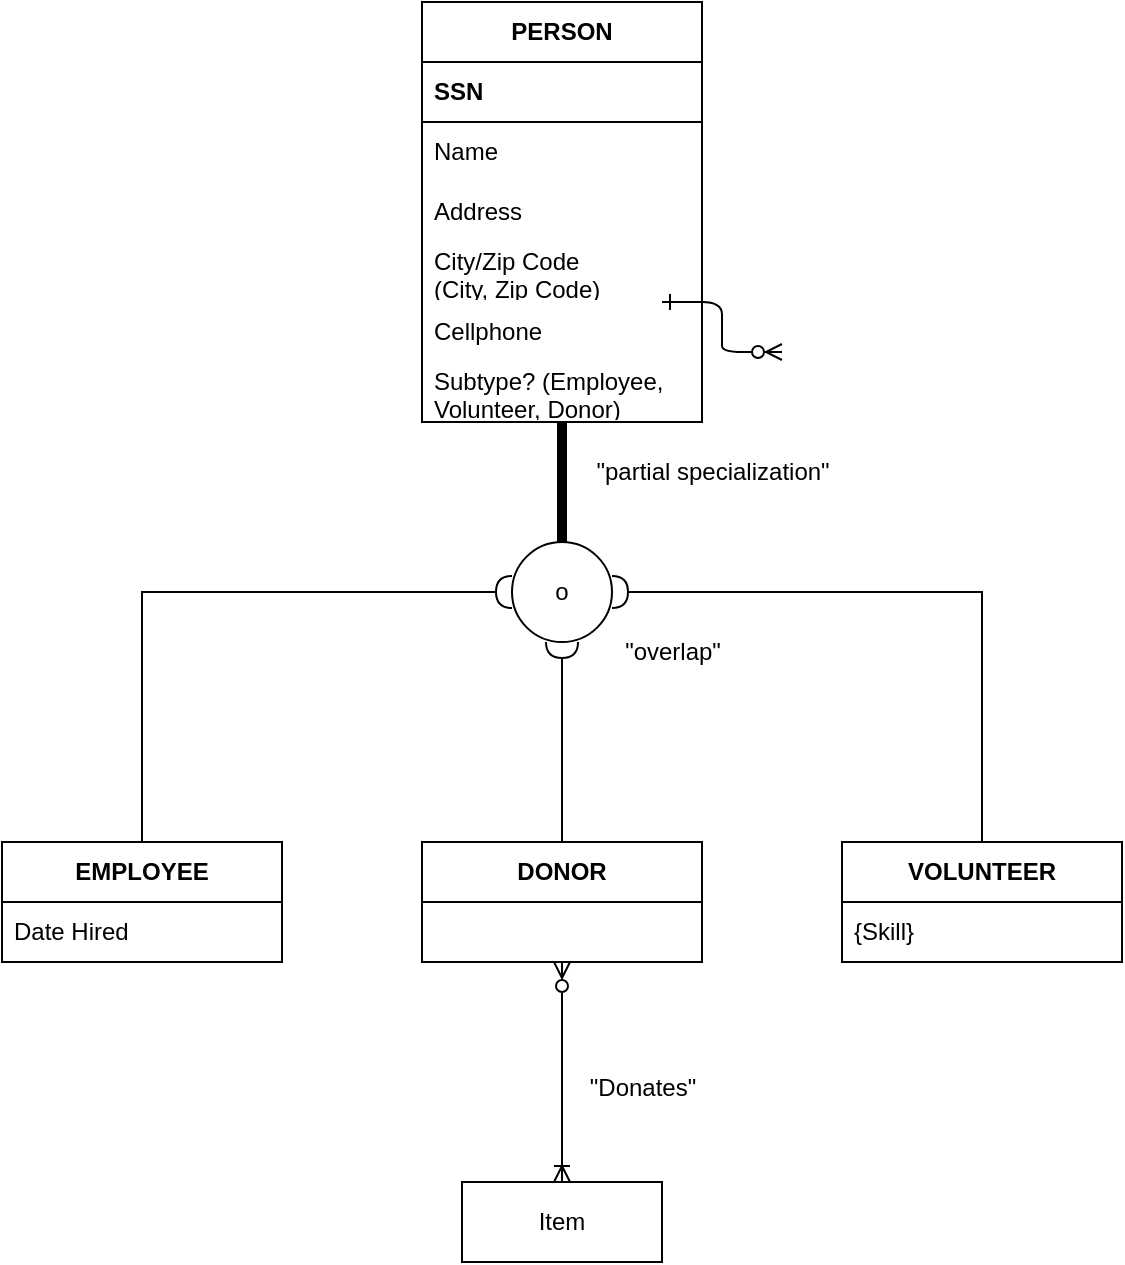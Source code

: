 <mxfile version="26.0.11" pages="2">
  <diagram id="R2lEEEUBdFMjLlhIrx00" name="Exercise 1">
    <mxGraphModel dx="1434" dy="772" grid="1" gridSize="10" guides="1" tooltips="1" connect="1" arrows="1" fold="1" page="1" pageScale="1" pageWidth="850" pageHeight="1100" math="0" shadow="0" extFonts="Permanent Marker^https://fonts.googleapis.com/css?family=Permanent+Marker">
      <root>
        <mxCell id="0" />
        <mxCell id="1" parent="0" />
        <mxCell id="C-vyLk0tnHw3VtMMgP7b-12" value="" style="edgeStyle=entityRelationEdgeStyle;endArrow=ERzeroToMany;startArrow=ERone;endFill=1;startFill=0;" parent="1" edge="1">
          <mxGeometry width="100" height="100" relative="1" as="geometry">
            <mxPoint x="400" y="180" as="sourcePoint" />
            <mxPoint x="460" y="205" as="targetPoint" />
          </mxGeometry>
        </mxCell>
        <mxCell id="-JVhzOyHGudoEa-SjRbQ-12" value="&lt;b&gt;PERSON&lt;/b&gt;" style="swimlane;fontStyle=0;childLayout=stackLayout;horizontal=1;startSize=30;horizontalStack=0;resizeParent=1;resizeParentMax=0;resizeLast=0;collapsible=1;marginBottom=0;whiteSpace=wrap;html=1;" parent="1" vertex="1">
          <mxGeometry x="280" y="30" width="140" height="210" as="geometry" />
        </mxCell>
        <mxCell id="-JVhzOyHGudoEa-SjRbQ-13" value="SSN" style="text;strokeColor=default;fillColor=none;align=left;verticalAlign=middle;spacingLeft=4;spacingRight=4;overflow=hidden;points=[[0,0.5],[1,0.5]];portConstraint=eastwest;rotatable=0;whiteSpace=wrap;html=1;fontStyle=1" parent="-JVhzOyHGudoEa-SjRbQ-12" vertex="1">
          <mxGeometry y="30" width="140" height="30" as="geometry" />
        </mxCell>
        <mxCell id="-JVhzOyHGudoEa-SjRbQ-14" value="Name&lt;span style=&quot;white-space: pre;&quot;&gt;&#x9;&lt;/span&gt;" style="text;strokeColor=none;fillColor=none;align=left;verticalAlign=middle;spacingLeft=4;spacingRight=4;overflow=hidden;points=[[0,0.5],[1,0.5]];portConstraint=eastwest;rotatable=0;whiteSpace=wrap;html=1;" parent="-JVhzOyHGudoEa-SjRbQ-12" vertex="1">
          <mxGeometry y="60" width="140" height="30" as="geometry" />
        </mxCell>
        <mxCell id="-JVhzOyHGudoEa-SjRbQ-15" value="Address" style="text;strokeColor=none;fillColor=none;align=left;verticalAlign=middle;spacingLeft=4;spacingRight=4;overflow=hidden;points=[[0,0.5],[1,0.5]];portConstraint=eastwest;rotatable=0;whiteSpace=wrap;html=1;" parent="-JVhzOyHGudoEa-SjRbQ-12" vertex="1">
          <mxGeometry y="90" width="140" height="30" as="geometry" />
        </mxCell>
        <mxCell id="-JVhzOyHGudoEa-SjRbQ-21" value="City/Zip Code&lt;div&gt;(City, Zip Code)&lt;/div&gt;" style="text;strokeColor=none;fillColor=none;align=left;verticalAlign=middle;spacingLeft=4;spacingRight=4;overflow=hidden;points=[[0,0.5],[1,0.5]];portConstraint=eastwest;rotatable=0;whiteSpace=wrap;html=1;" parent="-JVhzOyHGudoEa-SjRbQ-12" vertex="1">
          <mxGeometry y="120" width="140" height="30" as="geometry" />
        </mxCell>
        <mxCell id="-JVhzOyHGudoEa-SjRbQ-20" value="Cellphone" style="text;strokeColor=none;fillColor=none;align=left;verticalAlign=middle;spacingLeft=4;spacingRight=4;overflow=hidden;points=[[0,0.5],[1,0.5]];portConstraint=eastwest;rotatable=0;whiteSpace=wrap;html=1;" parent="-JVhzOyHGudoEa-SjRbQ-12" vertex="1">
          <mxGeometry y="150" width="140" height="30" as="geometry" />
        </mxCell>
        <mxCell id="-JVhzOyHGudoEa-SjRbQ-74" value="Subtype? (Employee, Volunteer, Donor)" style="text;strokeColor=none;fillColor=none;align=left;verticalAlign=middle;spacingLeft=4;spacingRight=4;overflow=hidden;points=[[0,0.5],[1,0.5]];portConstraint=eastwest;rotatable=0;whiteSpace=wrap;html=1;" parent="-JVhzOyHGudoEa-SjRbQ-12" vertex="1">
          <mxGeometry y="180" width="140" height="30" as="geometry" />
        </mxCell>
        <mxCell id="-JVhzOyHGudoEa-SjRbQ-63" style="edgeStyle=orthogonalEdgeStyle;rounded=0;orthogonalLoop=1;jettySize=auto;html=1;entryX=0;entryY=0.5;entryDx=0;entryDy=0;endArrow=halfCircle;startFill=0;endFill=0;" parent="1" source="-JVhzOyHGudoEa-SjRbQ-22" target="-JVhzOyHGudoEa-SjRbQ-35" edge="1">
          <mxGeometry relative="1" as="geometry">
            <Array as="points">
              <mxPoint x="140" y="325" />
            </Array>
          </mxGeometry>
        </mxCell>
        <mxCell id="-JVhzOyHGudoEa-SjRbQ-22" value="&lt;b&gt;EMPLOYEE&lt;/b&gt;" style="swimlane;fontStyle=0;childLayout=stackLayout;horizontal=1;startSize=30;horizontalStack=0;resizeParent=1;resizeParentMax=0;resizeLast=0;collapsible=1;marginBottom=0;whiteSpace=wrap;html=1;" parent="1" vertex="1">
          <mxGeometry x="70" y="450" width="140" height="60" as="geometry" />
        </mxCell>
        <mxCell id="-JVhzOyHGudoEa-SjRbQ-24" value="Date Hired" style="text;strokeColor=none;fillColor=none;align=left;verticalAlign=middle;spacingLeft=4;spacingRight=4;overflow=hidden;points=[[0,0.5],[1,0.5]];portConstraint=eastwest;rotatable=0;whiteSpace=wrap;html=1;" parent="-JVhzOyHGudoEa-SjRbQ-22" vertex="1">
          <mxGeometry y="30" width="140" height="30" as="geometry" />
        </mxCell>
        <mxCell id="-JVhzOyHGudoEa-SjRbQ-28" value="&lt;b&gt;VOLUNTEER&lt;/b&gt;" style="swimlane;fontStyle=0;childLayout=stackLayout;horizontal=1;startSize=30;horizontalStack=0;resizeParent=1;resizeParentMax=0;resizeLast=0;collapsible=1;marginBottom=0;whiteSpace=wrap;html=1;" parent="1" vertex="1">
          <mxGeometry x="490" y="450" width="140" height="60" as="geometry" />
        </mxCell>
        <mxCell id="-JVhzOyHGudoEa-SjRbQ-29" value="{Skill}" style="text;strokeColor=none;fillColor=none;align=left;verticalAlign=middle;spacingLeft=4;spacingRight=4;overflow=hidden;points=[[0,0.5],[1,0.5]];portConstraint=eastwest;rotatable=0;whiteSpace=wrap;html=1;" parent="-JVhzOyHGudoEa-SjRbQ-28" vertex="1">
          <mxGeometry y="30" width="140" height="30" as="geometry" />
        </mxCell>
        <mxCell id="-JVhzOyHGudoEa-SjRbQ-64" style="edgeStyle=orthogonalEdgeStyle;rounded=0;orthogonalLoop=1;jettySize=auto;html=1;entryX=0.5;entryY=1;entryDx=0;entryDy=0;endArrow=halfCircle;startFill=0;endFill=0;" parent="1" source="-JVhzOyHGudoEa-SjRbQ-30" target="-JVhzOyHGudoEa-SjRbQ-35" edge="1">
          <mxGeometry relative="1" as="geometry" />
        </mxCell>
        <mxCell id="-JVhzOyHGudoEa-SjRbQ-30" value="&lt;b&gt;DONOR&lt;/b&gt;" style="swimlane;fontStyle=0;childLayout=stackLayout;horizontal=1;startSize=30;horizontalStack=0;resizeParent=1;resizeParentMax=0;resizeLast=0;collapsible=1;marginBottom=0;whiteSpace=wrap;html=1;" parent="1" vertex="1">
          <mxGeometry x="280" y="450" width="140" height="60" as="geometry" />
        </mxCell>
        <mxCell id="-JVhzOyHGudoEa-SjRbQ-59" style="edgeStyle=orthogonalEdgeStyle;rounded=0;orthogonalLoop=1;jettySize=auto;html=1;endArrow=none;startFill=0;curved=0;shadow=0;jumpSize=12;strokeWidth=5;" parent="1" source="-JVhzOyHGudoEa-SjRbQ-35" target="-JVhzOyHGudoEa-SjRbQ-12" edge="1">
          <mxGeometry relative="1" as="geometry" />
        </mxCell>
        <mxCell id="-JVhzOyHGudoEa-SjRbQ-65" style="edgeStyle=orthogonalEdgeStyle;rounded=0;orthogonalLoop=1;jettySize=auto;html=1;entryX=0.5;entryY=0;entryDx=0;entryDy=0;endArrow=none;startFill=0;startArrow=halfCircle;" parent="1" source="-JVhzOyHGudoEa-SjRbQ-35" target="-JVhzOyHGudoEa-SjRbQ-28" edge="1">
          <mxGeometry relative="1" as="geometry" />
        </mxCell>
        <mxCell id="-JVhzOyHGudoEa-SjRbQ-35" value="o" style="ellipse;whiteSpace=wrap;html=1;aspect=fixed;" parent="1" vertex="1">
          <mxGeometry x="325" y="300" width="50" height="50" as="geometry" />
        </mxCell>
        <mxCell id="-JVhzOyHGudoEa-SjRbQ-69" style="edgeStyle=orthogonalEdgeStyle;rounded=0;orthogonalLoop=1;jettySize=auto;html=1;endArrow=ERzeroToMany;endFill=0;startArrow=ERoneToMany;startFill=0;" parent="1" source="-JVhzOyHGudoEa-SjRbQ-68" target="-JVhzOyHGudoEa-SjRbQ-30" edge="1">
          <mxGeometry relative="1" as="geometry" />
        </mxCell>
        <mxCell id="-JVhzOyHGudoEa-SjRbQ-68" value="Item" style="whiteSpace=wrap;html=1;align=center;" parent="1" vertex="1">
          <mxGeometry x="300" y="620" width="100" height="40" as="geometry" />
        </mxCell>
        <mxCell id="-JVhzOyHGudoEa-SjRbQ-71" value="&quot;Donates&quot;" style="text;html=1;align=center;verticalAlign=middle;resizable=0;points=[];autosize=1;strokeColor=none;fillColor=none;" parent="1" vertex="1">
          <mxGeometry x="350" y="558" width="80" height="30" as="geometry" />
        </mxCell>
        <mxCell id="-JVhzOyHGudoEa-SjRbQ-72" value="&quot;partial specialization&quot;" style="text;html=1;align=center;verticalAlign=middle;resizable=0;points=[];autosize=1;strokeColor=none;fillColor=none;" parent="1" vertex="1">
          <mxGeometry x="355" y="250" width="140" height="30" as="geometry" />
        </mxCell>
        <mxCell id="-JVhzOyHGudoEa-SjRbQ-73" value="&quot;overlap&quot;" style="text;html=1;align=center;verticalAlign=middle;resizable=0;points=[];autosize=1;strokeColor=none;fillColor=none;" parent="1" vertex="1">
          <mxGeometry x="370" y="340" width="70" height="30" as="geometry" />
        </mxCell>
      </root>
    </mxGraphModel>
  </diagram>
  <diagram id="mgGNEhbARVzYM9EFW3mI" name="Exercise 2">
    <mxGraphModel dx="1472" dy="415" grid="1" gridSize="10" guides="1" tooltips="1" connect="1" arrows="1" fold="1" page="1" pageScale="1" pageWidth="850" pageHeight="1100" math="0" shadow="0">
      <root>
        <mxCell id="0" />
        <mxCell id="1" parent="0" />
        <mxCell id="lEz5nT4TfX7YD9l46hH_-31" style="edgeStyle=orthogonalEdgeStyle;rounded=0;orthogonalLoop=1;jettySize=auto;html=1;endArrow=none;startFill=0;strokeWidth=4;shape=link;" parent="1" source="lEz5nT4TfX7YD9l46hH_-5" target="lEz5nT4TfX7YD9l46hH_-9" edge="1">
          <mxGeometry relative="1" as="geometry" />
        </mxCell>
        <mxCell id="z7rUdQzBWtsxiBi2H_C4-14" style="edgeStyle=orthogonalEdgeStyle;rounded=0;orthogonalLoop=1;jettySize=auto;html=1;startArrow=ERmandOne;startFill=0;endArrow=ERzeroToMany;endFill=0;" edge="1" parent="1" source="lEz5nT4TfX7YD9l46hH_-5" target="z7rUdQzBWtsxiBi2H_C4-10">
          <mxGeometry relative="1" as="geometry" />
        </mxCell>
        <mxCell id="lEz5nT4TfX7YD9l46hH_-5" value="OFFERING" style="swimlane;fontStyle=1;childLayout=stackLayout;horizontal=1;startSize=26;horizontalStack=0;resizeParent=1;resizeParentMax=0;resizeLast=0;collapsible=1;marginBottom=0;align=center;fontSize=14;" parent="1" vertex="1">
          <mxGeometry x="260" y="90" width="160" height="116" as="geometry" />
        </mxCell>
        <mxCell id="lEz5nT4TfX7YD9l46hH_-6" value="&lt;b&gt;OFFERING_ID (ID)&lt;/b&gt;" style="text;strokeColor=default;fillColor=none;spacingLeft=4;spacingRight=4;overflow=hidden;rotatable=0;points=[[0,0.5],[1,0.5]];portConstraint=eastwest;fontSize=12;whiteSpace=wrap;html=1;" parent="lEz5nT4TfX7YD9l46hH_-5" vertex="1">
          <mxGeometry y="26" width="160" height="30" as="geometry" />
        </mxCell>
        <mxCell id="lEz5nT4TfX7YD9l46hH_-7" value="description" style="text;strokeColor=none;fillColor=none;spacingLeft=4;spacingRight=4;overflow=hidden;rotatable=0;points=[[0,0.5],[1,0.5]];portConstraint=eastwest;fontSize=12;whiteSpace=wrap;html=1;" parent="lEz5nT4TfX7YD9l46hH_-5" vertex="1">
          <mxGeometry y="56" width="160" height="30" as="geometry" />
        </mxCell>
        <mxCell id="z7rUdQzBWtsxiBi2H_C4-2" value="Subtype?" style="text;strokeColor=none;fillColor=none;spacingLeft=4;spacingRight=4;overflow=hidden;rotatable=0;points=[[0,0.5],[1,0.5]];portConstraint=eastwest;fontSize=12;whiteSpace=wrap;html=1;" vertex="1" parent="lEz5nT4TfX7YD9l46hH_-5">
          <mxGeometry y="86" width="160" height="30" as="geometry" />
        </mxCell>
        <mxCell id="lEz5nT4TfX7YD9l46hH_-33" style="edgeStyle=orthogonalEdgeStyle;rounded=0;orthogonalLoop=1;jettySize=auto;html=1;endArrow=none;startFill=0;startArrow=halfCircle;" parent="1" source="lEz5nT4TfX7YD9l46hH_-9" target="lEz5nT4TfX7YD9l46hH_-10" edge="1">
          <mxGeometry relative="1" as="geometry" />
        </mxCell>
        <mxCell id="lEz5nT4TfX7YD9l46hH_-34" style="edgeStyle=orthogonalEdgeStyle;rounded=0;orthogonalLoop=1;jettySize=auto;html=1;endArrow=none;startFill=0;startArrow=halfCircle;" parent="1" source="lEz5nT4TfX7YD9l46hH_-9" target="lEz5nT4TfX7YD9l46hH_-15" edge="1">
          <mxGeometry relative="1" as="geometry" />
        </mxCell>
        <mxCell id="lEz5nT4TfX7YD9l46hH_-9" value="d" style="ellipse;whiteSpace=wrap;html=1;aspect=fixed;" parent="1" vertex="1">
          <mxGeometry x="320" y="240" width="40" height="40" as="geometry" />
        </mxCell>
        <mxCell id="lEz5nT4TfX7YD9l46hH_-10" value="PRODUCT" style="swimlane;fontStyle=1;childLayout=stackLayout;horizontal=1;startSize=26;horizontalStack=0;resizeParent=1;resizeParentMax=0;resizeLast=0;collapsible=1;marginBottom=0;align=center;fontSize=14;" parent="1" vertex="1">
          <mxGeometry x="120" y="320" width="160" height="116" as="geometry" />
        </mxCell>
        <mxCell id="lEz5nT4TfX7YD9l46hH_-11" value="name" style="text;strokeColor=none;fillColor=none;spacingLeft=4;spacingRight=4;overflow=hidden;rotatable=0;points=[[0,0.5],[1,0.5]];portConstraint=eastwest;fontSize=12;whiteSpace=wrap;html=1;" parent="lEz5nT4TfX7YD9l46hH_-10" vertex="1">
          <mxGeometry y="26" width="160" height="30" as="geometry" />
        </mxCell>
        <mxCell id="lEz5nT4TfX7YD9l46hH_-12" value="standard_price" style="text;strokeColor=none;fillColor=none;spacingLeft=4;spacingRight=4;overflow=hidden;rotatable=0;points=[[0,0.5],[1,0.5]];portConstraint=eastwest;fontSize=12;whiteSpace=wrap;html=1;" parent="lEz5nT4TfX7YD9l46hH_-10" vertex="1">
          <mxGeometry y="56" width="160" height="30" as="geometry" />
        </mxCell>
        <mxCell id="lEz5nT4TfX7YD9l46hH_-14" value="date_of_first_release" style="text;strokeColor=none;fillColor=none;spacingLeft=4;spacingRight=4;overflow=hidden;rotatable=0;points=[[0,0.5],[1,0.5]];portConstraint=eastwest;fontSize=12;whiteSpace=wrap;html=1;" parent="lEz5nT4TfX7YD9l46hH_-10" vertex="1">
          <mxGeometry y="86" width="160" height="30" as="geometry" />
        </mxCell>
        <mxCell id="lEz5nT4TfX7YD9l46hH_-35" style="edgeStyle=orthogonalEdgeStyle;rounded=0;orthogonalLoop=1;jettySize=auto;html=1;strokeWidth=5;endArrow=none;startFill=0;" parent="1" source="lEz5nT4TfX7YD9l46hH_-15" target="lEz5nT4TfX7YD9l46hH_-19" edge="1">
          <mxGeometry relative="1" as="geometry">
            <mxPoint x="515" y="470" as="sourcePoint" />
          </mxGeometry>
        </mxCell>
        <mxCell id="lEz5nT4TfX7YD9l46hH_-15" value="SERVICE" style="swimlane;fontStyle=1;childLayout=stackLayout;horizontal=1;startSize=26;horizontalStack=0;resizeParent=1;resizeParentMax=0;resizeLast=0;collapsible=1;marginBottom=0;align=center;fontSize=14;" parent="1" vertex="1">
          <mxGeometry x="435" y="290" width="160" height="176" as="geometry" />
        </mxCell>
        <mxCell id="lEz5nT4TfX7YD9l46hH_-16" value="company unit" style="text;strokeColor=none;fillColor=none;spacingLeft=4;spacingRight=4;overflow=hidden;rotatable=0;points=[[0,0.5],[1,0.5]];portConstraint=eastwest;fontSize=12;whiteSpace=wrap;html=1;" parent="lEz5nT4TfX7YD9l46hH_-15" vertex="1">
          <mxGeometry y="26" width="160" height="30" as="geometry" />
        </mxCell>
        <mxCell id="lEz5nT4TfX7YD9l46hH_-17" value="conditions_of_service" style="text;strokeColor=none;fillColor=none;spacingLeft=4;spacingRight=4;overflow=hidden;rotatable=0;points=[[0,0.5],[1,0.5]];portConstraint=eastwest;fontSize=12;whiteSpace=wrap;html=1;" parent="lEz5nT4TfX7YD9l46hH_-15" vertex="1">
          <mxGeometry y="56" width="160" height="30" as="geometry" />
        </mxCell>
        <mxCell id="F1vHOqGsR-vTrFeb2aVv-7" value="date" style="text;strokeColor=none;fillColor=none;spacingLeft=4;spacingRight=4;overflow=hidden;rotatable=0;points=[[0,0.5],[1,0.5]];portConstraint=eastwest;fontSize=12;whiteSpace=wrap;html=1;" parent="lEz5nT4TfX7YD9l46hH_-15" vertex="1">
          <mxGeometry y="86" width="160" height="30" as="geometry" />
        </mxCell>
        <mxCell id="F1vHOqGsR-vTrFeb2aVv-8" value="due_date_of_bill" style="text;strokeColor=none;fillColor=none;spacingLeft=4;spacingRight=4;overflow=hidden;rotatable=0;points=[[0,0.5],[1,0.5]];portConstraint=eastwest;fontSize=12;whiteSpace=wrap;html=1;" parent="lEz5nT4TfX7YD9l46hH_-15" vertex="1">
          <mxGeometry y="116" width="160" height="30" as="geometry" />
        </mxCell>
        <mxCell id="F1vHOqGsR-vTrFeb2aVv-9" value="amount_due" style="text;strokeColor=none;fillColor=none;spacingLeft=4;spacingRight=4;overflow=hidden;rotatable=0;points=[[0,0.5],[1,0.5]];portConstraint=eastwest;fontSize=12;whiteSpace=wrap;html=1;" parent="lEz5nT4TfX7YD9l46hH_-15" vertex="1">
          <mxGeometry y="146" width="160" height="30" as="geometry" />
        </mxCell>
        <mxCell id="lEz5nT4TfX7YD9l46hH_-36" style="edgeStyle=orthogonalEdgeStyle;rounded=0;orthogonalLoop=1;jettySize=auto;html=1;endArrow=none;startFill=0;" parent="1" source="lEz5nT4TfX7YD9l46hH_-19" target="lEz5nT4TfX7YD9l46hH_-20" edge="1">
          <mxGeometry relative="1" as="geometry" />
        </mxCell>
        <mxCell id="lEz5nT4TfX7YD9l46hH_-37" style="edgeStyle=orthogonalEdgeStyle;rounded=0;orthogonalLoop=1;jettySize=auto;html=1;endArrow=none;startFill=0;" parent="1" source="lEz5nT4TfX7YD9l46hH_-19" target="lEz5nT4TfX7YD9l46hH_-23" edge="1">
          <mxGeometry relative="1" as="geometry" />
        </mxCell>
        <mxCell id="lEz5nT4TfX7YD9l46hH_-19" value="&lt;div&gt;o&lt;/div&gt;" style="ellipse;whiteSpace=wrap;html=1;aspect=fixed;" parent="1" vertex="1">
          <mxGeometry x="495" y="514" width="40" height="40" as="geometry" />
        </mxCell>
        <mxCell id="lEz5nT4TfX7YD9l46hH_-39" style="edgeStyle=orthogonalEdgeStyle;rounded=0;orthogonalLoop=1;jettySize=auto;html=1;endArrow=ERzeroToMany;endFill=0;startArrow=ERzeroToMany;startFill=0;" parent="1" source="lEz5nT4TfX7YD9l46hH_-20" target="lEz5nT4TfX7YD9l46hH_-10" edge="1">
          <mxGeometry relative="1" as="geometry" />
        </mxCell>
        <mxCell id="lEz5nT4TfX7YD9l46hH_-20" value="REPAIR" style="swimlane;fontStyle=1;childLayout=stackLayout;horizontal=1;startSize=26;horizontalStack=0;resizeParent=1;resizeParentMax=0;resizeLast=0;collapsible=1;marginBottom=0;align=center;fontSize=14;" parent="1" vertex="1">
          <mxGeometry x="310" y="586" width="160" height="56" as="geometry" />
        </mxCell>
        <mxCell id="lEz5nT4TfX7YD9l46hH_-21" value="cost" style="text;strokeColor=default;fillColor=none;spacingLeft=4;spacingRight=4;overflow=hidden;rotatable=0;points=[[0,0.5],[1,0.5]];portConstraint=eastwest;fontSize=12;whiteSpace=wrap;html=1;" parent="lEz5nT4TfX7YD9l46hH_-20" vertex="1">
          <mxGeometry y="26" width="160" height="30" as="geometry" />
        </mxCell>
        <mxCell id="lEz5nT4TfX7YD9l46hH_-23" value="MAINTENANCE" style="swimlane;fontStyle=1;childLayout=stackLayout;horizontal=1;startSize=26;horizontalStack=0;resizeParent=1;resizeParentMax=0;resizeLast=0;collapsible=1;marginBottom=0;align=center;fontSize=14;" parent="1" vertex="1">
          <mxGeometry x="570" y="586" width="160" height="56" as="geometry" />
        </mxCell>
        <mxCell id="lEz5nT4TfX7YD9l46hH_-24" value="hourly_rate" style="text;strokeColor=default;fillColor=none;spacingLeft=4;spacingRight=4;overflow=hidden;rotatable=0;points=[[0,0.5],[1,0.5]];portConstraint=eastwest;fontSize=12;whiteSpace=wrap;html=1;" parent="lEz5nT4TfX7YD9l46hH_-23" vertex="1">
          <mxGeometry y="26" width="160" height="30" as="geometry" />
        </mxCell>
        <mxCell id="F1vHOqGsR-vTrFeb2aVv-2" style="edgeStyle=orthogonalEdgeStyle;rounded=0;orthogonalLoop=1;jettySize=auto;html=1;endArrow=ERmandOne;endFill=0;startArrow=ERzeroToMany;startFill=0;" parent="1" source="z7rUdQzBWtsxiBi2H_C4-17" target="lEz5nT4TfX7YD9l46hH_-15" edge="1">
          <mxGeometry relative="1" as="geometry">
            <Array as="points" />
            <mxPoint x="700" y="340" as="sourcePoint" />
          </mxGeometry>
        </mxCell>
        <mxCell id="z7rUdQzBWtsxiBi2H_C4-21" style="edgeStyle=orthogonalEdgeStyle;rounded=0;orthogonalLoop=1;jettySize=auto;html=1;startArrow=ERmandOne;startFill=0;endArrow=ERzeroToMany;endFill=0;" edge="1" parent="1" source="lEz5nT4TfX7YD9l46hH_-26" target="z7rUdQzBWtsxiBi2H_C4-17">
          <mxGeometry relative="1" as="geometry" />
        </mxCell>
        <mxCell id="lEz5nT4TfX7YD9l46hH_-26" value="CUSTOMER" style="swimlane;fontStyle=1;childLayout=stackLayout;horizontal=1;startSize=26;horizontalStack=0;resizeParent=1;resizeParentMax=0;resizeLast=0;collapsible=1;marginBottom=0;align=center;fontSize=14;" parent="1" vertex="1">
          <mxGeometry x="830" y="75" width="160" height="146" as="geometry" />
        </mxCell>
        <mxCell id="lEz5nT4TfX7YD9l46hH_-27" value="&lt;b&gt;CUSTOMER_ID (ID)&lt;/b&gt;" style="text;strokeColor=default;fillColor=none;spacingLeft=4;spacingRight=4;overflow=hidden;rotatable=0;points=[[0,0.5],[1,0.5]];portConstraint=eastwest;fontSize=12;whiteSpace=wrap;html=1;" parent="lEz5nT4TfX7YD9l46hH_-26" vertex="1">
          <mxGeometry y="26" width="160" height="30" as="geometry" />
        </mxCell>
        <mxCell id="lEz5nT4TfX7YD9l46hH_-28" value="name" style="text;strokeColor=none;fillColor=none;spacingLeft=4;spacingRight=4;overflow=hidden;rotatable=0;points=[[0,0.5],[1,0.5]];portConstraint=eastwest;fontSize=12;whiteSpace=wrap;html=1;" parent="lEz5nT4TfX7YD9l46hH_-26" vertex="1">
          <mxGeometry y="56" width="160" height="30" as="geometry" />
        </mxCell>
        <mxCell id="lEz5nT4TfX7YD9l46hH_-29" value="address" style="text;strokeColor=none;fillColor=none;spacingLeft=4;spacingRight=4;overflow=hidden;rotatable=0;points=[[0,0.5],[1,0.5]];portConstraint=eastwest;fontSize=12;whiteSpace=wrap;html=1;" parent="lEz5nT4TfX7YD9l46hH_-26" vertex="1">
          <mxGeometry y="86" width="160" height="30" as="geometry" />
        </mxCell>
        <mxCell id="lEz5nT4TfX7YD9l46hH_-30" value="phone_number" style="text;strokeColor=none;fillColor=none;spacingLeft=4;spacingRight=4;overflow=hidden;rotatable=0;points=[[0,0.5],[1,0.5]];portConstraint=eastwest;fontSize=12;whiteSpace=wrap;html=1;" parent="lEz5nT4TfX7YD9l46hH_-26" vertex="1">
          <mxGeometry y="116" width="160" height="30" as="geometry" />
        </mxCell>
        <mxCell id="SI7YnToAWSUpJUXdcv06-1" value="A product can have&lt;div&gt;zero or many repairs&lt;/div&gt;" style="text;html=1;align=center;verticalAlign=middle;resizable=0;points=[];autosize=1;strokeColor=none;fillColor=none;" parent="1" vertex="1">
          <mxGeometry x="170" y="650" width="130" height="40" as="geometry" />
        </mxCell>
        <mxCell id="SI7YnToAWSUpJUXdcv06-2" value="A repair can be done on one product" style="text;html=1;align=center;verticalAlign=middle;resizable=0;points=[];autosize=1;strokeColor=none;fillColor=none;" parent="1" vertex="1">
          <mxGeometry x="-40" y="450" width="220" height="30" as="geometry" />
        </mxCell>
        <mxCell id="z7rUdQzBWtsxiBi2H_C4-1" value="Disjoint" style="text;html=1;align=center;verticalAlign=middle;resizable=0;points=[];autosize=1;strokeColor=none;fillColor=none;" vertex="1" parent="1">
          <mxGeometry x="310" y="288" width="60" height="30" as="geometry" />
        </mxCell>
        <mxCell id="z7rUdQzBWtsxiBi2H_C4-16" style="edgeStyle=orthogonalEdgeStyle;rounded=0;orthogonalLoop=1;jettySize=auto;html=1;endArrow=ERmandOne;endFill=0;startArrow=ERzeroToMany;startFill=0;" edge="1" parent="1" source="z7rUdQzBWtsxiBi2H_C4-10" target="lEz5nT4TfX7YD9l46hH_-26">
          <mxGeometry relative="1" as="geometry" />
        </mxCell>
        <mxCell id="z7rUdQzBWtsxiBi2H_C4-10" value="&lt;b&gt;PURCHASE&lt;/b&gt;" style="swimlane;fontStyle=0;childLayout=stackLayout;horizontal=1;startSize=30;horizontalStack=0;resizeParent=1;resizeParentMax=0;resizeLast=0;collapsible=1;marginBottom=0;whiteSpace=wrap;html=1;" vertex="1" parent="1">
          <mxGeometry x="550" y="103" width="140" height="90" as="geometry" />
        </mxCell>
        <mxCell id="z7rUdQzBWtsxiBi2H_C4-11" value="Date of Purchase" style="text;strokeColor=none;fillColor=none;align=left;verticalAlign=middle;spacingLeft=4;spacingRight=4;overflow=hidden;points=[[0,0.5],[1,0.5]];portConstraint=eastwest;rotatable=0;whiteSpace=wrap;html=1;" vertex="1" parent="z7rUdQzBWtsxiBi2H_C4-10">
          <mxGeometry y="30" width="140" height="30" as="geometry" />
        </mxCell>
        <mxCell id="z7rUdQzBWtsxiBi2H_C4-12" value="Contact Person" style="text;strokeColor=none;fillColor=none;align=left;verticalAlign=middle;spacingLeft=4;spacingRight=4;overflow=hidden;points=[[0,0.5],[1,0.5]];portConstraint=eastwest;rotatable=0;whiteSpace=wrap;html=1;" vertex="1" parent="z7rUdQzBWtsxiBi2H_C4-10">
          <mxGeometry y="60" width="140" height="30" as="geometry" />
        </mxCell>
        <mxCell id="z7rUdQzBWtsxiBi2H_C4-17" value="&lt;b&gt;BILLING&lt;/b&gt;" style="swimlane;fontStyle=0;childLayout=stackLayout;horizontal=1;startSize=30;horizontalStack=0;resizeParent=1;resizeParentMax=0;resizeLast=0;collapsible=1;marginBottom=0;whiteSpace=wrap;html=1;" vertex="1" parent="1">
          <mxGeometry x="840" y="318" width="140" height="120" as="geometry" />
        </mxCell>
        <mxCell id="z7rUdQzBWtsxiBi2H_C4-18" value="Date of Service&lt;span style=&quot;white-space: pre;&quot;&gt;&#x9;&lt;/span&gt;" style="text;strokeColor=none;fillColor=none;align=left;verticalAlign=middle;spacingLeft=4;spacingRight=4;overflow=hidden;points=[[0,0.5],[1,0.5]];portConstraint=eastwest;rotatable=0;whiteSpace=wrap;html=1;" vertex="1" parent="z7rUdQzBWtsxiBi2H_C4-17">
          <mxGeometry y="30" width="140" height="30" as="geometry" />
        </mxCell>
        <mxCell id="z7rUdQzBWtsxiBi2H_C4-19" value="Date Bill Due&lt;span style=&quot;white-space: pre;&quot;&gt;&#x9;&lt;/span&gt;" style="text;strokeColor=none;fillColor=none;align=left;verticalAlign=middle;spacingLeft=4;spacingRight=4;overflow=hidden;points=[[0,0.5],[1,0.5]];portConstraint=eastwest;rotatable=0;whiteSpace=wrap;html=1;" vertex="1" parent="z7rUdQzBWtsxiBi2H_C4-17">
          <mxGeometry y="60" width="140" height="30" as="geometry" />
        </mxCell>
        <mxCell id="z7rUdQzBWtsxiBi2H_C4-20" value="Amount Du" style="text;strokeColor=none;fillColor=none;align=left;verticalAlign=middle;spacingLeft=4;spacingRight=4;overflow=hidden;points=[[0,0.5],[1,0.5]];portConstraint=eastwest;rotatable=0;whiteSpace=wrap;html=1;" vertex="1" parent="z7rUdQzBWtsxiBi2H_C4-17">
          <mxGeometry y="90" width="140" height="30" as="geometry" />
        </mxCell>
        <mxCell id="z7rUdQzBWtsxiBi2H_C4-23" value="Overlap" style="text;html=1;align=center;verticalAlign=middle;resizable=0;points=[];autosize=1;strokeColor=none;fillColor=none;" vertex="1" parent="1">
          <mxGeometry x="480" y="554" width="70" height="30" as="geometry" />
        </mxCell>
        <mxCell id="z7rUdQzBWtsxiBi2H_C4-24" value="Receive" style="text;html=1;align=center;verticalAlign=middle;resizable=0;points=[];autosize=1;strokeColor=none;fillColor=none;" vertex="1" parent="1">
          <mxGeometry x="920" y="250" width="70" height="30" as="geometry" />
        </mxCell>
      </root>
    </mxGraphModel>
  </diagram>
</mxfile>
